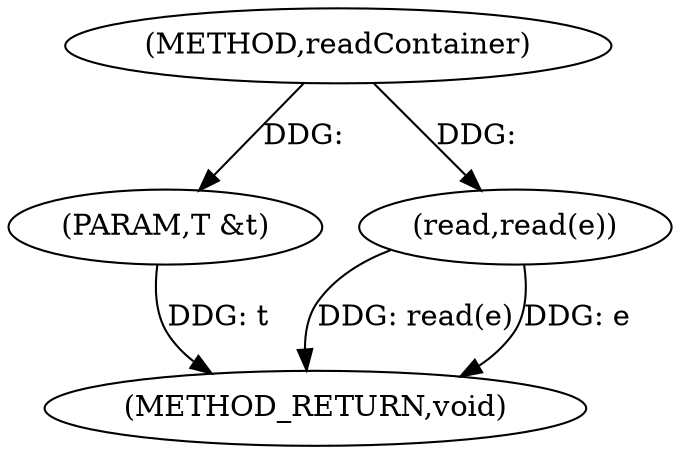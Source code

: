 digraph "readContainer" {  
"1000102" [label = "(METHOD,readContainer)" ]
"1000109" [label = "(METHOD_RETURN,void)" ]
"1000103" [label = "(PARAM,T &t)" ]
"1000107" [label = "(read,read(e))" ]
  "1000103" -> "1000109"  [ label = "DDG: t"] 
  "1000107" -> "1000109"  [ label = "DDG: read(e)"] 
  "1000107" -> "1000109"  [ label = "DDG: e"] 
  "1000102" -> "1000103"  [ label = "DDG: "] 
  "1000102" -> "1000107"  [ label = "DDG: "] 
}
